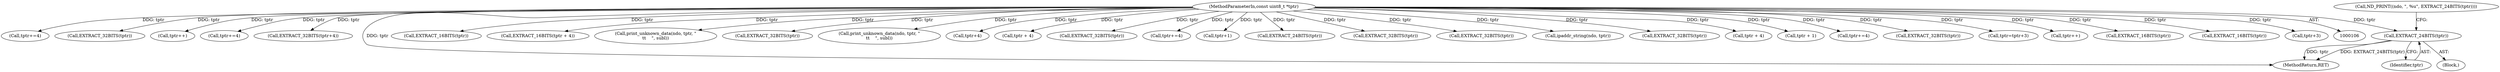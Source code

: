 digraph "0_tcpdump_5d0d76e88ee2d3236d7e032589d6f1d4ec5f7b1e@pointer" {
"1000326" [label="(Call,EXTRACT_24BITS(tptr))"];
"1000108" [label="(MethodParameterIn,const uint8_t *tptr)"];
"1000439" [label="(Call,tptr+=4)"];
"1000462" [label="(Call,EXTRACT_32BITS(tptr))"];
"1000396" [label="(Call,tptr++)"];
"1000480" [label="(Call,tptr+=4)"];
"1000163" [label="(Call,EXTRACT_32BITS(tptr+4))"];
"1000601" [label="(MethodReturn,RET)"];
"1000344" [label="(Call,EXTRACT_16BITS(tptr))"];
"1000524" [label="(Call,EXTRACT_16BITS(tptr + 4))"];
"1000577" [label="(Call,print_unknown_data(ndo, tptr, \"\n\t\t    \", subl))"];
"1000327" [label="(Identifier,tptr)"];
"1000324" [label="(Block,)"];
"1000294" [label="(Call,EXTRACT_32BITS(tptr))"];
"1000326" [label="(Call,EXTRACT_24BITS(tptr))"];
"1000588" [label="(Call,print_unknown_data(ndo, tptr, \"\n\t\t    \", subl))"];
"1000164" [label="(Call,tptr+4)"];
"1000525" [label="(Call,tptr + 4)"];
"1000152" [label="(Call,EXTRACT_32BITS(tptr))"];
"1000248" [label="(Call,tptr+=4)"];
"1000321" [label="(Call,ND_PRINT((ndo, \", %u\", EXTRACT_24BITS(tptr))))"];
"1000367" [label="(Call,tptr+1)"];
"1000382" [label="(Call,EXTRACT_24BITS(tptr))"];
"1000230" [label="(Call,EXTRACT_32BITS(tptr))"];
"1000538" [label="(Call,EXTRACT_32BITS(tptr))"];
"1000180" [label="(Call,ipaddr_string(ndo, tptr))"];
"1000501" [label="(Call,EXTRACT_32BITS(tptr))"];
"1000108" [label="(MethodParameterIn,const uint8_t *tptr)"];
"1000565" [label="(Call,tptr + 4)"];
"1000436" [label="(Call,tptr + 1)"];
"1000312" [label="(Call,tptr+=4)"];
"1000195" [label="(Call,EXTRACT_32BITS(tptr))"];
"1000384" [label="(Call,tptr=tptr+3)"];
"1000274" [label="(Call,tptr++)"];
"1000346" [label="(Call,EXTRACT_16BITS(tptr))"];
"1000403" [label="(Call,EXTRACT_16BITS(tptr))"];
"1000386" [label="(Call,tptr+3)"];
"1000326" -> "1000324"  [label="AST: "];
"1000326" -> "1000327"  [label="CFG: "];
"1000327" -> "1000326"  [label="AST: "];
"1000321" -> "1000326"  [label="CFG: "];
"1000326" -> "1000601"  [label="DDG: EXTRACT_24BITS(tptr)"];
"1000326" -> "1000601"  [label="DDG: tptr"];
"1000108" -> "1000326"  [label="DDG: tptr"];
"1000108" -> "1000106"  [label="AST: "];
"1000108" -> "1000601"  [label="DDG: tptr"];
"1000108" -> "1000152"  [label="DDG: tptr"];
"1000108" -> "1000163"  [label="DDG: tptr"];
"1000108" -> "1000164"  [label="DDG: tptr"];
"1000108" -> "1000180"  [label="DDG: tptr"];
"1000108" -> "1000195"  [label="DDG: tptr"];
"1000108" -> "1000230"  [label="DDG: tptr"];
"1000108" -> "1000248"  [label="DDG: tptr"];
"1000108" -> "1000274"  [label="DDG: tptr"];
"1000108" -> "1000294"  [label="DDG: tptr"];
"1000108" -> "1000312"  [label="DDG: tptr"];
"1000108" -> "1000344"  [label="DDG: tptr"];
"1000108" -> "1000346"  [label="DDG: tptr"];
"1000108" -> "1000367"  [label="DDG: tptr"];
"1000108" -> "1000382"  [label="DDG: tptr"];
"1000108" -> "1000384"  [label="DDG: tptr"];
"1000108" -> "1000386"  [label="DDG: tptr"];
"1000108" -> "1000396"  [label="DDG: tptr"];
"1000108" -> "1000403"  [label="DDG: tptr"];
"1000108" -> "1000436"  [label="DDG: tptr"];
"1000108" -> "1000439"  [label="DDG: tptr"];
"1000108" -> "1000462"  [label="DDG: tptr"];
"1000108" -> "1000480"  [label="DDG: tptr"];
"1000108" -> "1000501"  [label="DDG: tptr"];
"1000108" -> "1000524"  [label="DDG: tptr"];
"1000108" -> "1000525"  [label="DDG: tptr"];
"1000108" -> "1000538"  [label="DDG: tptr"];
"1000108" -> "1000565"  [label="DDG: tptr"];
"1000108" -> "1000577"  [label="DDG: tptr"];
"1000108" -> "1000588"  [label="DDG: tptr"];
}
